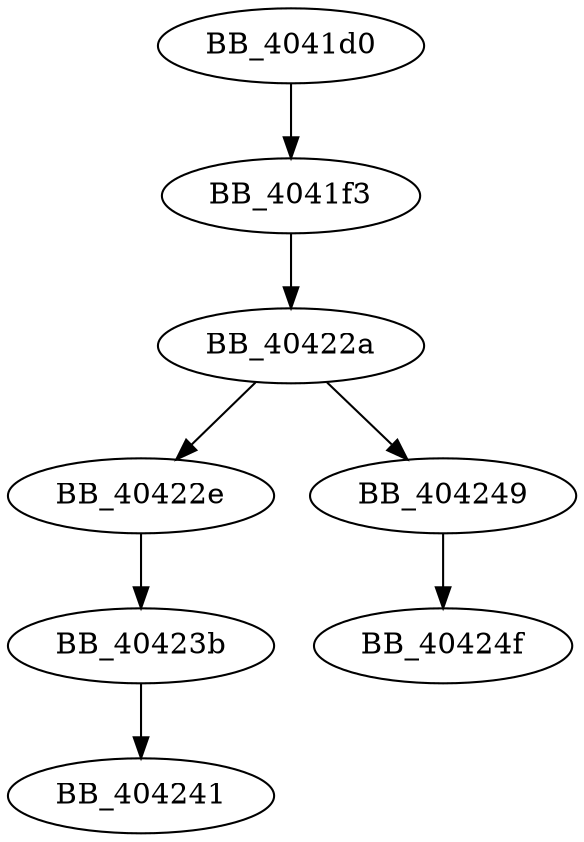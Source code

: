 DiGraph sub_4041D0{
BB_4041d0->BB_4041f3
BB_4041f3->BB_40422a
BB_40422a->BB_40422e
BB_40422a->BB_404249
BB_40422e->BB_40423b
BB_40423b->BB_404241
BB_404249->BB_40424f
}
